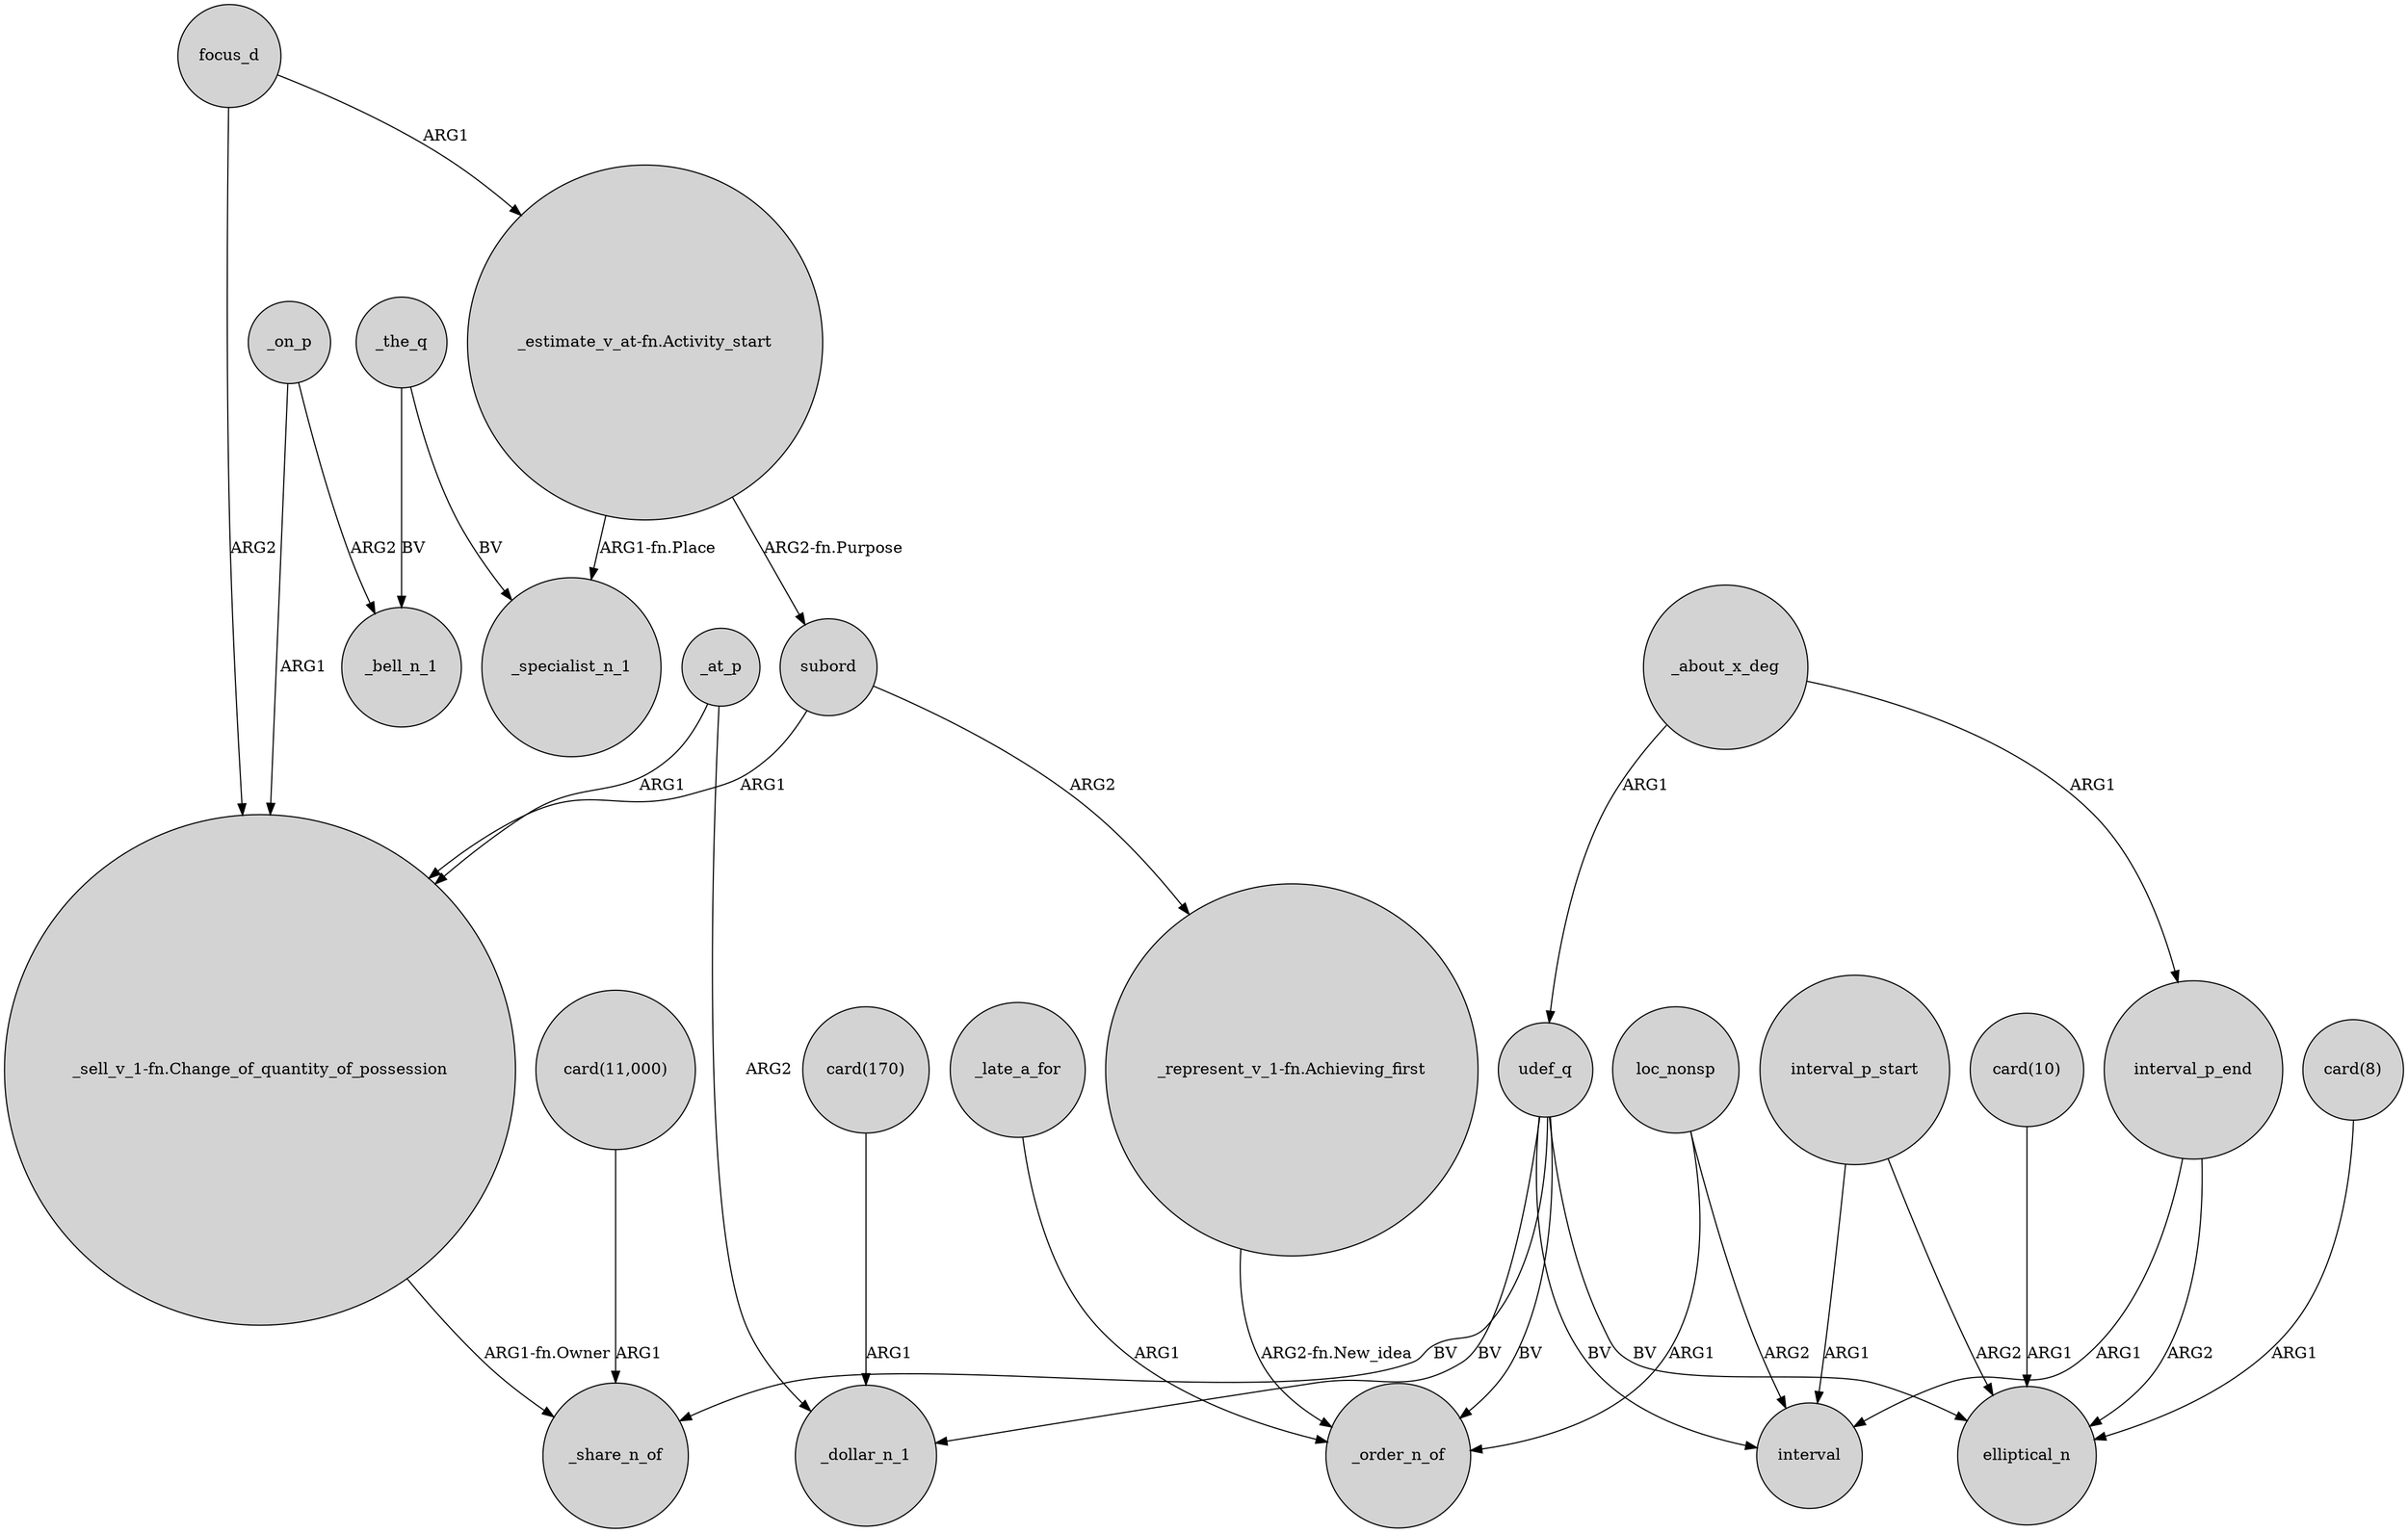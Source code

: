 digraph {
	node [shape=circle style=filled]
	_on_p -> _bell_n_1 [label=ARG2]
	"_represent_v_1-fn.Achieving_first" -> _order_n_of [label="ARG2-fn.New_idea"]
	loc_nonsp -> interval [label=ARG2]
	interval_p_end -> elliptical_n [label=ARG2]
	focus_d -> "_sell_v_1-fn.Change_of_quantity_of_possession" [label=ARG2]
	interval_p_start -> elliptical_n [label=ARG2]
	udef_q -> _order_n_of [label=BV]
	udef_q -> interval [label=BV]
	subord -> "_represent_v_1-fn.Achieving_first" [label=ARG2]
	"card(11,000)" -> _share_n_of [label=ARG1]
	"card(170)" -> _dollar_n_1 [label=ARG1]
	loc_nonsp -> _order_n_of [label=ARG1]
	_on_p -> "_sell_v_1-fn.Change_of_quantity_of_possession" [label=ARG1]
	subord -> "_sell_v_1-fn.Change_of_quantity_of_possession" [label=ARG1]
	interval_p_start -> interval [label=ARG1]
	_about_x_deg -> udef_q [label=ARG1]
	_about_x_deg -> interval_p_end [label=ARG1]
	_the_q -> _bell_n_1 [label=BV]
	"_estimate_v_at-fn.Activity_start" -> _specialist_n_1 [label="ARG1-fn.Place"]
	_at_p -> _dollar_n_1 [label=ARG2]
	udef_q -> _share_n_of [label=BV]
	udef_q -> _dollar_n_1 [label=BV]
	_at_p -> "_sell_v_1-fn.Change_of_quantity_of_possession" [label=ARG1]
	interval_p_end -> interval [label=ARG1]
	_late_a_for -> _order_n_of [label=ARG1]
	focus_d -> "_estimate_v_at-fn.Activity_start" [label=ARG1]
	_the_q -> _specialist_n_1 [label=BV]
	udef_q -> elliptical_n [label=BV]
	"_estimate_v_at-fn.Activity_start" -> subord [label="ARG2-fn.Purpose"]
	"card(8)" -> elliptical_n [label=ARG1]
	"card(10)" -> elliptical_n [label=ARG1]
	"_sell_v_1-fn.Change_of_quantity_of_possession" -> _share_n_of [label="ARG1-fn.Owner"]
}
